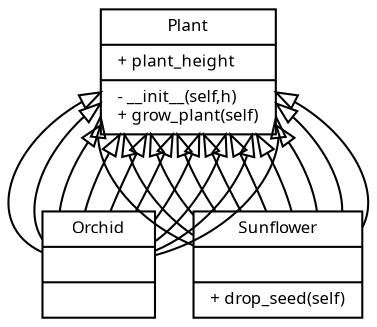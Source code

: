 
                    digraph G {
                        rankdir=BT
                        node [
                            fontname = "Sans Not-Rotated 8"
                            fontsize = 8
                            shape = "record"
                        ]
                        edge [
                            fontname = "Sans Not-Rotated 8"
                            fontsize = 8
                        ]
                    subgraph {
Orchid [
label = "{Orchid||}"
]
Plant [
label = "{Plant|+ plant_height\l|- __init__(self,h)\l+ grow_plant(self)\l}"
]
Sunflower [
label = "{Sunflower||+ drop_seed(self)\l}"
]
Orchid [
label = "{Orchid||}"
]
Plant [
label = "{Plant|+ plant_height\l|- __init__(self,h)\l+ grow_plant(self)\l}"
]
Sunflower [
label = "{Sunflower||+ drop_seed(self)\l}"
]
Orchid [
label = "{Orchid||}"
]
Plant [
label = "{Plant|+ plant_height\l|- __init__(self,h)\l+ grow_plant(self)\l}"
]
Sunflower [
label = "{Sunflower||+ drop_seed(self)\l}"
]
Orchid [
label = "{Orchid||}"
]
Plant [
label = "{Plant|+ plant_height\l|- __init__(self,h)\l+ grow_plant(self)\l}"
]
Sunflower [
label = "{Sunflower||+ drop_seed(self)\l}"
]
Orchid [
label = "{Orchid||}"
]
Plant [
label = "{Plant|+ plant_height\l|- __init__(self,h)\l+ grow_plant(self)\l}"
]
Sunflower [
label = "{Sunflower||+ drop_seed(self)\l}"
]
Orchid [
label = "{Orchid||}"
]
Plant [
label = "{Plant|+ plant_height\l|- __init__(self,h)\l+ grow_plant(self)\l}"
]
Sunflower [
label = "{Sunflower||+ drop_seed(self)\l}"
]
Orchid [
label = "{Orchid||}"
]
Plant [
label = "{Plant|+ plant_height\l|- __init__(self,h)\l+ grow_plant(self)\l}"
]
Sunflower [
label = "{Sunflower||+ drop_seed(self)\l}"
]
Orchid [
label = "{Orchid||}"
]
Plant [
label = "{Plant|+ plant_height\l|- __init__(self,h)\l+ grow_plant(self)\l}"
]
Sunflower [
label = "{Sunflower||+ drop_seed(self)\l}"
]
Orchid [
label = "{Orchid||}"
]
Plant [
label = "{Plant|+ plant_height\l|- __init__(self,h)\l+ grow_plant(self)\l}"
]
Sunflower [
label = "{Sunflower||+ drop_seed(self)\l}"
]
Orchid [
label = "{Orchid||}"
]
Plant [
label = "{Plant|+ plant_height\l|- __init__(self,h)\l+ grow_plant(self)\l}"
]
Sunflower [
label = "{Sunflower||+ drop_seed(self)\l}"
]
}

                    edge [
                        arrowhead = "empty"
                    ]
                Orchid -> Plant
Sunflower -> Plant
Orchid -> Plant
Sunflower -> Plant
Orchid -> Plant
Sunflower -> Plant
Orchid -> Plant
Sunflower -> Plant
Orchid -> Plant
Sunflower -> Plant
Orchid -> Plant
Sunflower -> Plant
Orchid -> Plant
Sunflower -> Plant
Orchid -> Plant
Sunflower -> Plant
Orchid -> Plant
Sunflower -> Plant
Orchid -> Plant
Sunflower -> Plant
}
